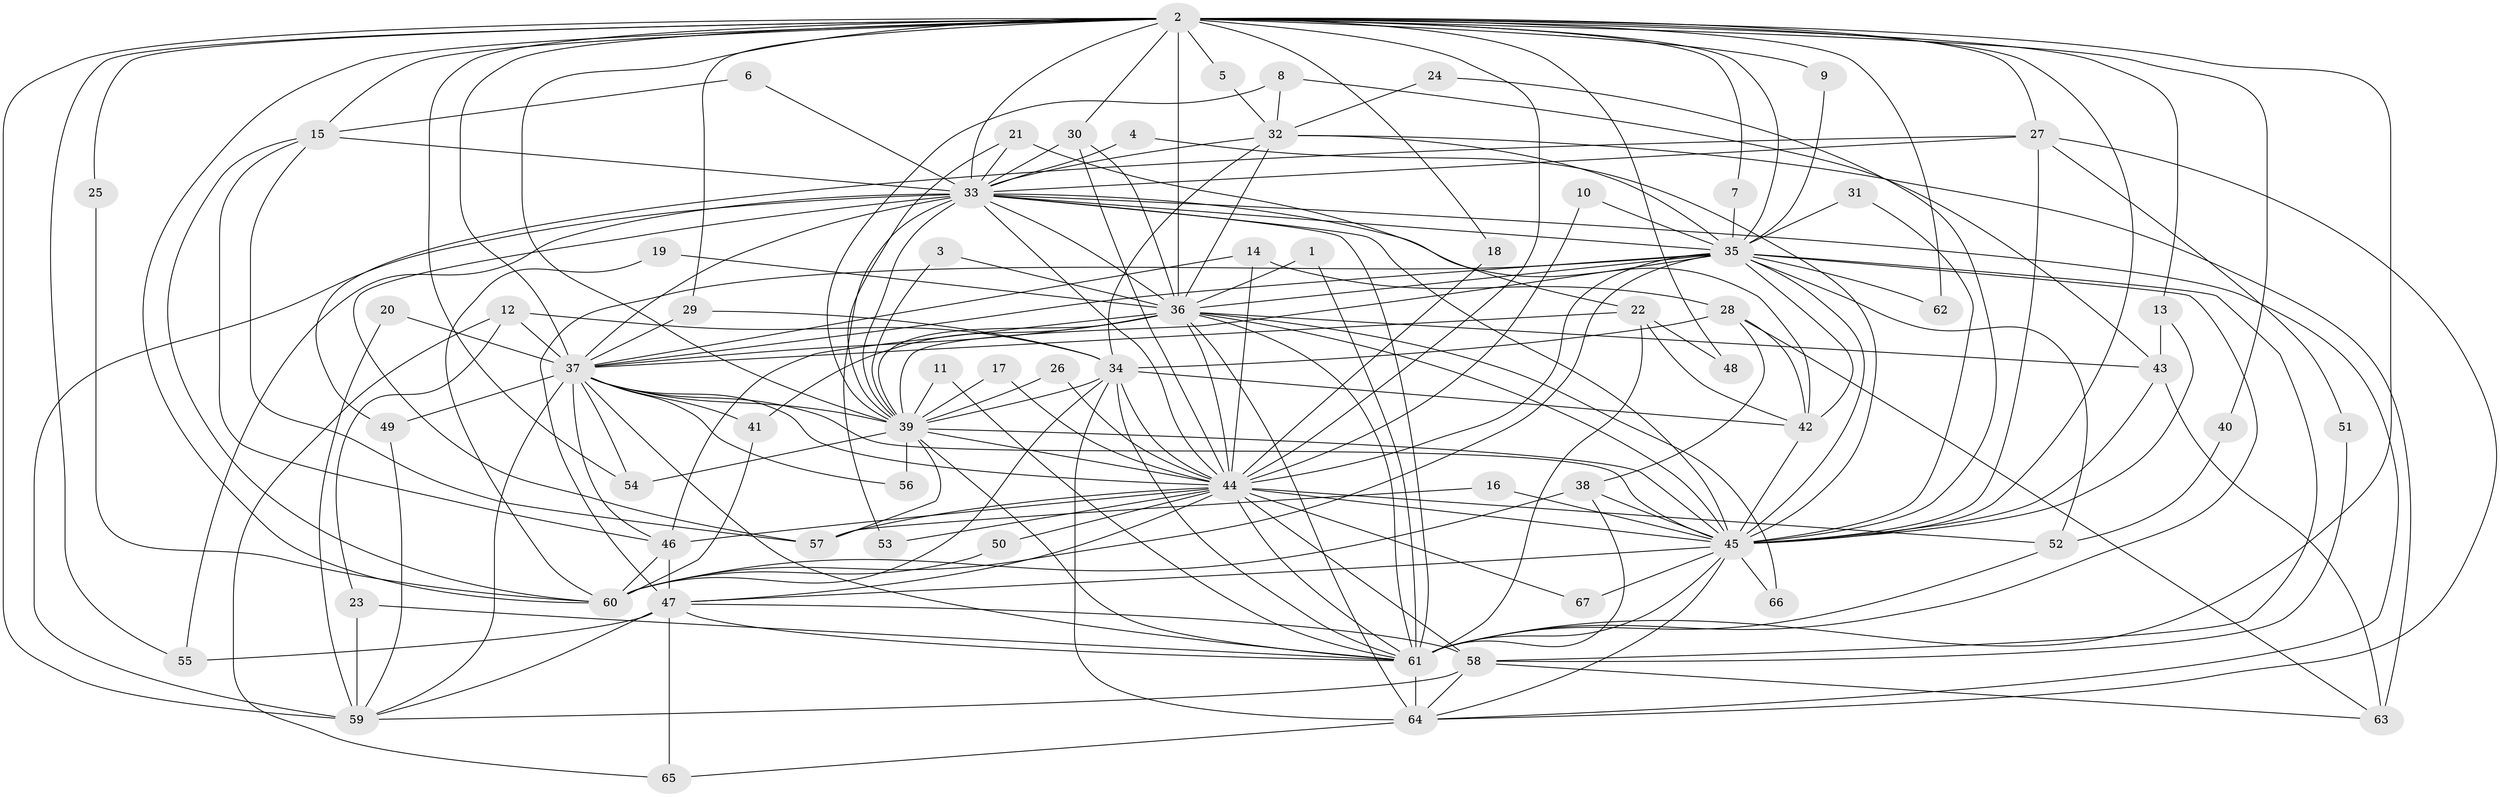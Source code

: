 // original degree distribution, {21: 0.022388059701492536, 20: 0.014925373134328358, 29: 0.007462686567164179, 22: 0.022388059701492536, 23: 0.007462686567164179, 6: 0.04477611940298507, 5: 0.04477611940298507, 8: 0.022388059701492536, 12: 0.007462686567164179, 3: 0.16417910447761194, 4: 0.06716417910447761, 2: 0.5671641791044776, 9: 0.007462686567164179}
// Generated by graph-tools (version 1.1) at 2025/25/03/09/25 03:25:48]
// undirected, 67 vertices, 196 edges
graph export_dot {
graph [start="1"]
  node [color=gray90,style=filled];
  1;
  2;
  3;
  4;
  5;
  6;
  7;
  8;
  9;
  10;
  11;
  12;
  13;
  14;
  15;
  16;
  17;
  18;
  19;
  20;
  21;
  22;
  23;
  24;
  25;
  26;
  27;
  28;
  29;
  30;
  31;
  32;
  33;
  34;
  35;
  36;
  37;
  38;
  39;
  40;
  41;
  42;
  43;
  44;
  45;
  46;
  47;
  48;
  49;
  50;
  51;
  52;
  53;
  54;
  55;
  56;
  57;
  58;
  59;
  60;
  61;
  62;
  63;
  64;
  65;
  66;
  67;
  1 -- 36 [weight=1.0];
  1 -- 61 [weight=1.0];
  2 -- 5 [weight=1.0];
  2 -- 7 [weight=1.0];
  2 -- 9 [weight=1.0];
  2 -- 13 [weight=1.0];
  2 -- 15 [weight=1.0];
  2 -- 18 [weight=1.0];
  2 -- 25 [weight=1.0];
  2 -- 27 [weight=1.0];
  2 -- 29 [weight=1.0];
  2 -- 30 [weight=1.0];
  2 -- 33 [weight=3.0];
  2 -- 35 [weight=2.0];
  2 -- 36 [weight=3.0];
  2 -- 37 [weight=3.0];
  2 -- 39 [weight=3.0];
  2 -- 40 [weight=1.0];
  2 -- 44 [weight=3.0];
  2 -- 45 [weight=2.0];
  2 -- 48 [weight=1.0];
  2 -- 54 [weight=1.0];
  2 -- 55 [weight=1.0];
  2 -- 59 [weight=1.0];
  2 -- 60 [weight=1.0];
  2 -- 61 [weight=3.0];
  2 -- 62 [weight=1.0];
  3 -- 36 [weight=1.0];
  3 -- 39 [weight=1.0];
  4 -- 33 [weight=1.0];
  4 -- 45 [weight=1.0];
  5 -- 32 [weight=1.0];
  6 -- 15 [weight=1.0];
  6 -- 33 [weight=1.0];
  7 -- 35 [weight=1.0];
  8 -- 32 [weight=1.0];
  8 -- 39 [weight=1.0];
  8 -- 43 [weight=1.0];
  9 -- 35 [weight=1.0];
  10 -- 35 [weight=1.0];
  10 -- 44 [weight=1.0];
  11 -- 39 [weight=1.0];
  11 -- 61 [weight=1.0];
  12 -- 23 [weight=1.0];
  12 -- 34 [weight=1.0];
  12 -- 37 [weight=1.0];
  12 -- 65 [weight=1.0];
  13 -- 43 [weight=1.0];
  13 -- 45 [weight=1.0];
  14 -- 28 [weight=1.0];
  14 -- 37 [weight=1.0];
  14 -- 44 [weight=2.0];
  15 -- 33 [weight=1.0];
  15 -- 46 [weight=1.0];
  15 -- 57 [weight=1.0];
  15 -- 60 [weight=1.0];
  16 -- 45 [weight=1.0];
  16 -- 57 [weight=1.0];
  17 -- 39 [weight=1.0];
  17 -- 44 [weight=1.0];
  18 -- 44 [weight=1.0];
  19 -- 36 [weight=1.0];
  19 -- 60 [weight=1.0];
  20 -- 37 [weight=1.0];
  20 -- 59 [weight=1.0];
  21 -- 22 [weight=1.0];
  21 -- 33 [weight=1.0];
  21 -- 39 [weight=1.0];
  22 -- 37 [weight=1.0];
  22 -- 42 [weight=1.0];
  22 -- 48 [weight=1.0];
  22 -- 61 [weight=1.0];
  23 -- 59 [weight=1.0];
  23 -- 61 [weight=1.0];
  24 -- 32 [weight=1.0];
  24 -- 45 [weight=1.0];
  25 -- 60 [weight=1.0];
  26 -- 39 [weight=1.0];
  26 -- 44 [weight=1.0];
  27 -- 33 [weight=1.0];
  27 -- 45 [weight=1.0];
  27 -- 49 [weight=1.0];
  27 -- 51 [weight=1.0];
  27 -- 64 [weight=1.0];
  28 -- 34 [weight=1.0];
  28 -- 38 [weight=1.0];
  28 -- 42 [weight=1.0];
  28 -- 63 [weight=1.0];
  29 -- 34 [weight=1.0];
  29 -- 37 [weight=1.0];
  30 -- 33 [weight=1.0];
  30 -- 36 [weight=1.0];
  30 -- 44 [weight=1.0];
  31 -- 35 [weight=1.0];
  31 -- 45 [weight=1.0];
  32 -- 33 [weight=1.0];
  32 -- 34 [weight=1.0];
  32 -- 35 [weight=1.0];
  32 -- 36 [weight=1.0];
  32 -- 63 [weight=1.0];
  33 -- 35 [weight=1.0];
  33 -- 36 [weight=1.0];
  33 -- 37 [weight=1.0];
  33 -- 39 [weight=2.0];
  33 -- 42 [weight=1.0];
  33 -- 44 [weight=1.0];
  33 -- 45 [weight=1.0];
  33 -- 53 [weight=1.0];
  33 -- 55 [weight=1.0];
  33 -- 57 [weight=2.0];
  33 -- 59 [weight=2.0];
  33 -- 61 [weight=1.0];
  33 -- 64 [weight=1.0];
  34 -- 39 [weight=1.0];
  34 -- 42 [weight=1.0];
  34 -- 44 [weight=1.0];
  34 -- 60 [weight=1.0];
  34 -- 61 [weight=1.0];
  34 -- 64 [weight=1.0];
  35 -- 36 [weight=3.0];
  35 -- 37 [weight=1.0];
  35 -- 39 [weight=1.0];
  35 -- 42 [weight=1.0];
  35 -- 44 [weight=1.0];
  35 -- 45 [weight=1.0];
  35 -- 47 [weight=1.0];
  35 -- 52 [weight=1.0];
  35 -- 58 [weight=1.0];
  35 -- 60 [weight=1.0];
  35 -- 61 [weight=1.0];
  35 -- 62 [weight=1.0];
  36 -- 37 [weight=1.0];
  36 -- 39 [weight=1.0];
  36 -- 41 [weight=2.0];
  36 -- 43 [weight=1.0];
  36 -- 44 [weight=1.0];
  36 -- 45 [weight=1.0];
  36 -- 46 [weight=2.0];
  36 -- 61 [weight=1.0];
  36 -- 64 [weight=1.0];
  36 -- 66 [weight=1.0];
  37 -- 39 [weight=2.0];
  37 -- 41 [weight=1.0];
  37 -- 44 [weight=1.0];
  37 -- 45 [weight=1.0];
  37 -- 46 [weight=1.0];
  37 -- 49 [weight=1.0];
  37 -- 54 [weight=1.0];
  37 -- 56 [weight=1.0];
  37 -- 59 [weight=1.0];
  37 -- 61 [weight=1.0];
  38 -- 45 [weight=1.0];
  38 -- 60 [weight=1.0];
  38 -- 61 [weight=1.0];
  39 -- 44 [weight=1.0];
  39 -- 45 [weight=1.0];
  39 -- 54 [weight=1.0];
  39 -- 56 [weight=1.0];
  39 -- 57 [weight=1.0];
  39 -- 61 [weight=1.0];
  40 -- 52 [weight=1.0];
  41 -- 60 [weight=1.0];
  42 -- 45 [weight=1.0];
  43 -- 45 [weight=1.0];
  43 -- 63 [weight=1.0];
  44 -- 45 [weight=1.0];
  44 -- 46 [weight=1.0];
  44 -- 47 [weight=1.0];
  44 -- 50 [weight=1.0];
  44 -- 52 [weight=1.0];
  44 -- 53 [weight=1.0];
  44 -- 57 [weight=1.0];
  44 -- 58 [weight=1.0];
  44 -- 61 [weight=2.0];
  44 -- 67 [weight=1.0];
  45 -- 47 [weight=1.0];
  45 -- 61 [weight=1.0];
  45 -- 64 [weight=1.0];
  45 -- 66 [weight=1.0];
  45 -- 67 [weight=1.0];
  46 -- 47 [weight=1.0];
  46 -- 60 [weight=1.0];
  47 -- 55 [weight=1.0];
  47 -- 58 [weight=1.0];
  47 -- 59 [weight=1.0];
  47 -- 61 [weight=1.0];
  47 -- 65 [weight=1.0];
  49 -- 59 [weight=1.0];
  50 -- 60 [weight=1.0];
  51 -- 58 [weight=1.0];
  52 -- 61 [weight=1.0];
  58 -- 59 [weight=1.0];
  58 -- 63 [weight=1.0];
  58 -- 64 [weight=1.0];
  61 -- 64 [weight=2.0];
  64 -- 65 [weight=1.0];
}
